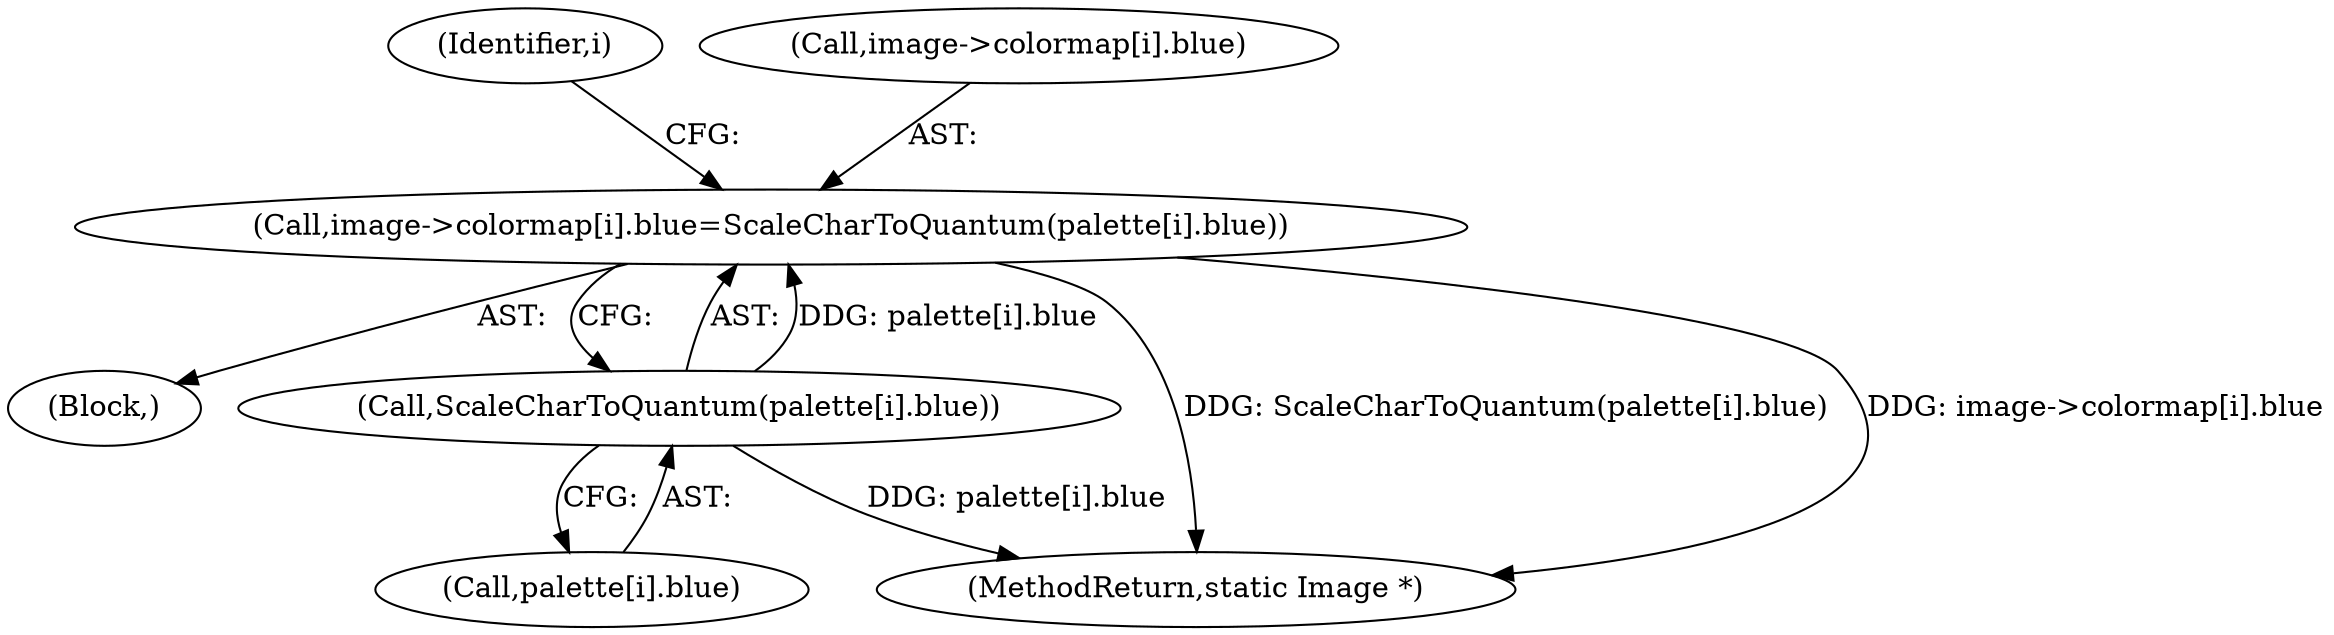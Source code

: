 digraph "0_ImageMagick_8ca35831e91c3db8c6d281d09b605001003bec08@pointer" {
"1002827" [label="(Call,image->colormap[i].blue=ScaleCharToQuantum(palette[i].blue))"];
"1002835" [label="(Call,ScaleCharToQuantum(palette[i].blue))"];
"1002835" [label="(Call,ScaleCharToQuantum(palette[i].blue))"];
"1002836" [label="(Call,palette[i].blue)"];
"1002798" [label="(Block,)"];
"1005492" [label="(MethodReturn,static Image *)"];
"1002827" [label="(Call,image->colormap[i].blue=ScaleCharToQuantum(palette[i].blue))"];
"1002797" [label="(Identifier,i)"];
"1002828" [label="(Call,image->colormap[i].blue)"];
"1002827" -> "1002798"  [label="AST: "];
"1002827" -> "1002835"  [label="CFG: "];
"1002828" -> "1002827"  [label="AST: "];
"1002835" -> "1002827"  [label="AST: "];
"1002797" -> "1002827"  [label="CFG: "];
"1002827" -> "1005492"  [label="DDG: ScaleCharToQuantum(palette[i].blue)"];
"1002827" -> "1005492"  [label="DDG: image->colormap[i].blue"];
"1002835" -> "1002827"  [label="DDG: palette[i].blue"];
"1002835" -> "1002836"  [label="CFG: "];
"1002836" -> "1002835"  [label="AST: "];
"1002835" -> "1005492"  [label="DDG: palette[i].blue"];
}
